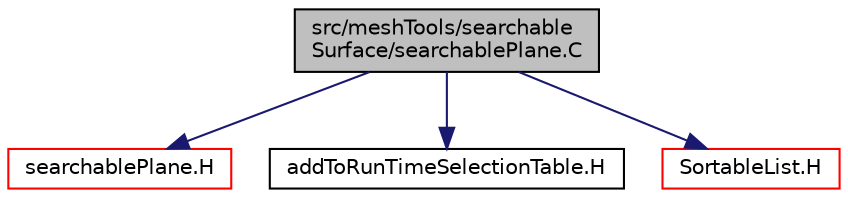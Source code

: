 digraph "src/meshTools/searchableSurface/searchablePlane.C"
{
  bgcolor="transparent";
  edge [fontname="Helvetica",fontsize="10",labelfontname="Helvetica",labelfontsize="10"];
  node [fontname="Helvetica",fontsize="10",shape=record];
  Node0 [label="src/meshTools/searchable\lSurface/searchablePlane.C",height=0.2,width=0.4,color="black", fillcolor="grey75", style="filled", fontcolor="black"];
  Node0 -> Node1 [color="midnightblue",fontsize="10",style="solid",fontname="Helvetica"];
  Node1 [label="searchablePlane.H",height=0.2,width=0.4,color="red",URL="$a08495.html"];
  Node0 -> Node187 [color="midnightblue",fontsize="10",style="solid",fontname="Helvetica"];
  Node187 [label="addToRunTimeSelectionTable.H",height=0.2,width=0.4,color="black",URL="$a09989.html",tooltip="Macros for easy insertion into run-time selection tables. "];
  Node0 -> Node188 [color="midnightblue",fontsize="10",style="solid",fontname="Helvetica"];
  Node188 [label="SortableList.H",height=0.2,width=0.4,color="red",URL="$a09440.html"];
}
